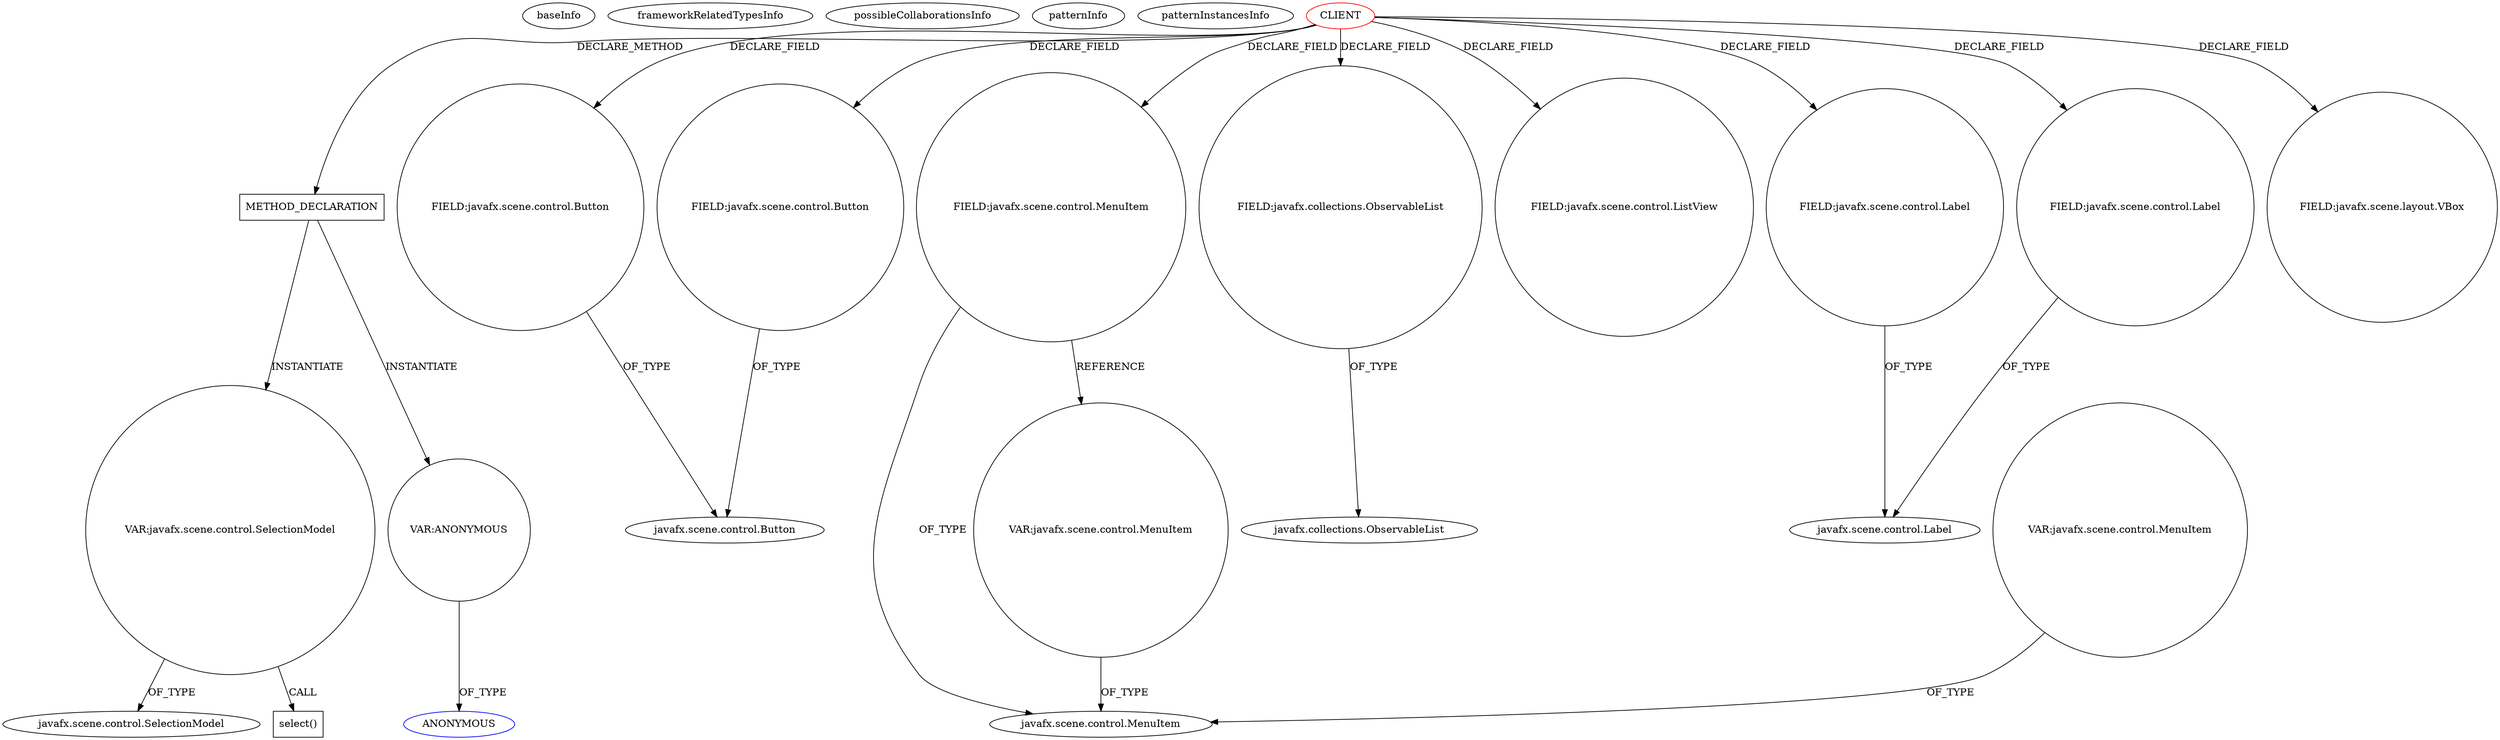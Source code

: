 digraph {
baseInfo[graphId=631,category="pattern",isAnonymous=false,possibleRelation=false]
frameworkRelatedTypesInfo[]
possibleCollaborationsInfo[]
patternInfo[frequency=2.0,patternRootClient=0]
patternInstancesInfo[0="zvakanaka-bitbit~/zvakanaka-bitbit/bitbit-master/src/bitbit/BitBit.java~BitBit~4923",1="hock323-eventManager~/hock323-eventManager/EventManager-master/src/eventManager/controller/pokerTournament/TournamentController.java~TournamentController~3009"]
232[label="javafx.scene.control.SelectionModel",vertexType="FRAMEWORK_CLASS_TYPE",isFrameworkType=false]
256[label="VAR:javafx.scene.control.SelectionModel",vertexType="VARIABLE_EXPRESION",isFrameworkType=false,shape=circle]
257[label="select()",vertexType="INSIDE_CALL",isFrameworkType=false,shape=box]
216[label="METHOD_DECLARATION",vertexType="CLIENT_METHOD_DECLARATION",isFrameworkType=false,shape=box]
0[label="CLIENT",vertexType="ROOT_CLIENT_CLASS_DECLARATION",isFrameworkType=false,color=red]
44[label="FIELD:javafx.scene.control.Button",vertexType="FIELD_DECLARATION",isFrameworkType=false,shape=circle]
18[label="FIELD:javafx.scene.control.Button",vertexType="FIELD_DECLARATION",isFrameworkType=false,shape=circle]
38[label="FIELD:javafx.scene.control.MenuItem",vertexType="FIELD_DECLARATION",isFrameworkType=false,shape=circle]
10[label="FIELD:javafx.collections.ObservableList",vertexType="FIELD_DECLARATION",isFrameworkType=false,shape=circle]
11[label="javafx.collections.ObservableList",vertexType="FRAMEWORK_INTERFACE_TYPE",isFrameworkType=false]
3[label="javafx.scene.control.MenuItem",vertexType="FRAMEWORK_CLASS_TYPE",isFrameworkType=false]
4[label="FIELD:javafx.scene.control.ListView",vertexType="FIELD_DECLARATION",isFrameworkType=false,shape=circle]
428[label="VAR:javafx.scene.control.MenuItem",vertexType="VARIABLE_EXPRESION",isFrameworkType=false,shape=circle]
308[label="VAR:javafx.scene.control.MenuItem",vertexType="VARIABLE_EXPRESION",isFrameworkType=false,shape=circle]
22[label="FIELD:javafx.scene.control.Label",vertexType="FIELD_DECLARATION",isFrameworkType=false,shape=circle]
23[label="javafx.scene.control.Label",vertexType="FRAMEWORK_CLASS_TYPE",isFrameworkType=false]
60[label="FIELD:javafx.scene.control.Label",vertexType="FIELD_DECLARATION",isFrameworkType=false,shape=circle]
19[label="javafx.scene.control.Button",vertexType="FRAMEWORK_CLASS_TYPE",isFrameworkType=false]
227[label="VAR:ANONYMOUS",vertexType="VARIABLE_EXPRESION",isFrameworkType=false,shape=circle]
228[label="ANONYMOUS",vertexType="REFERENCE_ANONYMOUS_DECLARATION",isFrameworkType=false,color=blue]
34[label="FIELD:javafx.scene.layout.VBox",vertexType="FIELD_DECLARATION",isFrameworkType=false,shape=circle]
227->228[label="OF_TYPE"]
256->232[label="OF_TYPE"]
60->23[label="OF_TYPE"]
0->10[label="DECLARE_FIELD"]
0->60[label="DECLARE_FIELD"]
0->44[label="DECLARE_FIELD"]
18->19[label="OF_TYPE"]
0->18[label="DECLARE_FIELD"]
0->34[label="DECLARE_FIELD"]
38->308[label="REFERENCE"]
0->38[label="DECLARE_FIELD"]
216->256[label="INSTANTIATE"]
38->3[label="OF_TYPE"]
216->227[label="INSTANTIATE"]
256->257[label="CALL"]
22->23[label="OF_TYPE"]
308->3[label="OF_TYPE"]
428->3[label="OF_TYPE"]
0->216[label="DECLARE_METHOD"]
44->19[label="OF_TYPE"]
0->4[label="DECLARE_FIELD"]
0->22[label="DECLARE_FIELD"]
10->11[label="OF_TYPE"]
}
